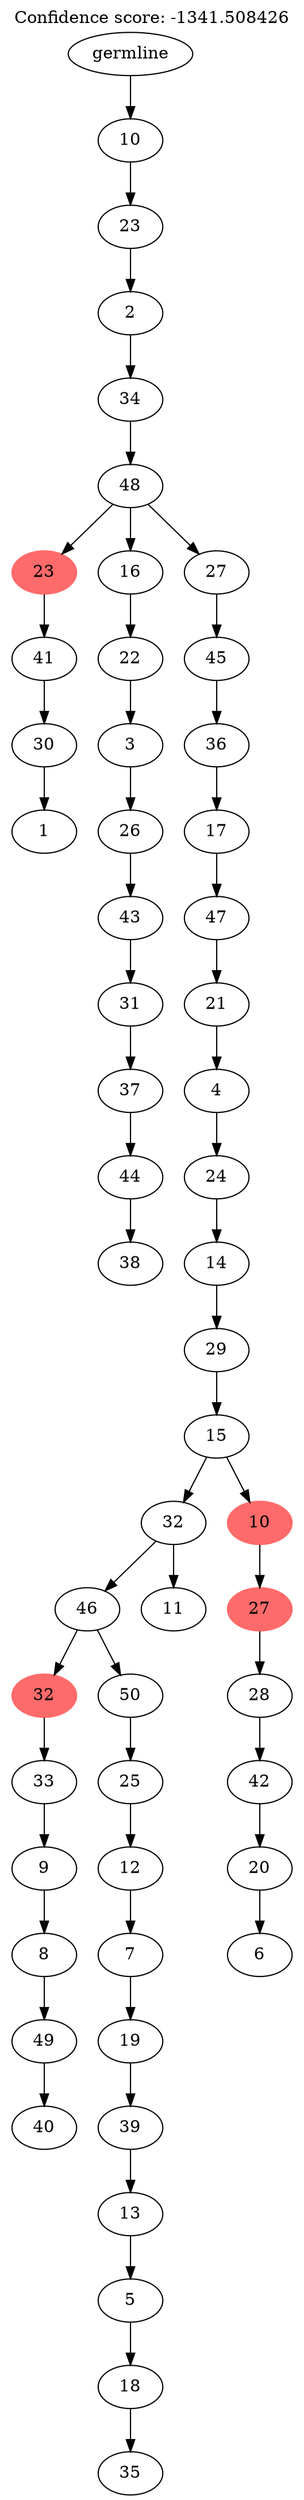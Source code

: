 digraph g {
	"53" -> "54";
	"54" [label="1"];
	"52" -> "53";
	"53" [label="30"];
	"51" -> "52";
	"52" [label="41"];
	"49" -> "50";
	"50" [label="38"];
	"48" -> "49";
	"49" [label="44"];
	"47" -> "48";
	"48" [label="37"];
	"46" -> "47";
	"47" [label="31"];
	"45" -> "46";
	"46" [label="43"];
	"44" -> "45";
	"45" [label="26"];
	"43" -> "44";
	"44" [label="3"];
	"42" -> "43";
	"43" [label="22"];
	"39" -> "40";
	"40" [label="40"];
	"38" -> "39";
	"39" [label="49"];
	"37" -> "38";
	"38" [label="8"];
	"36" -> "37";
	"37" [label="9"];
	"35" -> "36";
	"36" [label="33"];
	"33" -> "34";
	"34" [label="35"];
	"32" -> "33";
	"33" [label="18"];
	"31" -> "32";
	"32" [label="5"];
	"30" -> "31";
	"31" [label="13"];
	"29" -> "30";
	"30" [label="39"];
	"28" -> "29";
	"29" [label="19"];
	"27" -> "28";
	"28" [label="7"];
	"26" -> "27";
	"27" [label="12"];
	"25" -> "26";
	"26" [label="25"];
	"24" -> "25";
	"25" [label="50"];
	"24" -> "35";
	"35" [color=indianred1, style=filled, label="32"];
	"23" -> "24";
	"24" [label="46"];
	"23" -> "41";
	"41" [label="11"];
	"21" -> "22";
	"22" [label="6"];
	"20" -> "21";
	"21" [label="20"];
	"19" -> "20";
	"20" [label="42"];
	"18" -> "19";
	"19" [label="28"];
	"17" -> "18";
	"18" [color=indianred1, style=filled, label="27"];
	"16" -> "17";
	"17" [color=indianred1, style=filled, label="10"];
	"16" -> "23";
	"23" [label="32"];
	"15" -> "16";
	"16" [label="15"];
	"14" -> "15";
	"15" [label="29"];
	"13" -> "14";
	"14" [label="14"];
	"12" -> "13";
	"13" [label="24"];
	"11" -> "12";
	"12" [label="4"];
	"10" -> "11";
	"11" [label="21"];
	"9" -> "10";
	"10" [label="47"];
	"8" -> "9";
	"9" [label="17"];
	"7" -> "8";
	"8" [label="36"];
	"6" -> "7";
	"7" [label="45"];
	"5" -> "6";
	"6" [label="27"];
	"5" -> "42";
	"42" [label="16"];
	"5" -> "51";
	"51" [color=indianred1, style=filled, label="23"];
	"4" -> "5";
	"5" [label="48"];
	"3" -> "4";
	"4" [label="34"];
	"2" -> "3";
	"3" [label="2"];
	"1" -> "2";
	"2" [label="23"];
	"0" -> "1";
	"1" [label="10"];
	"0" [label="germline"];
	labelloc="t";
	label="Confidence score: -1341.508426";
}
